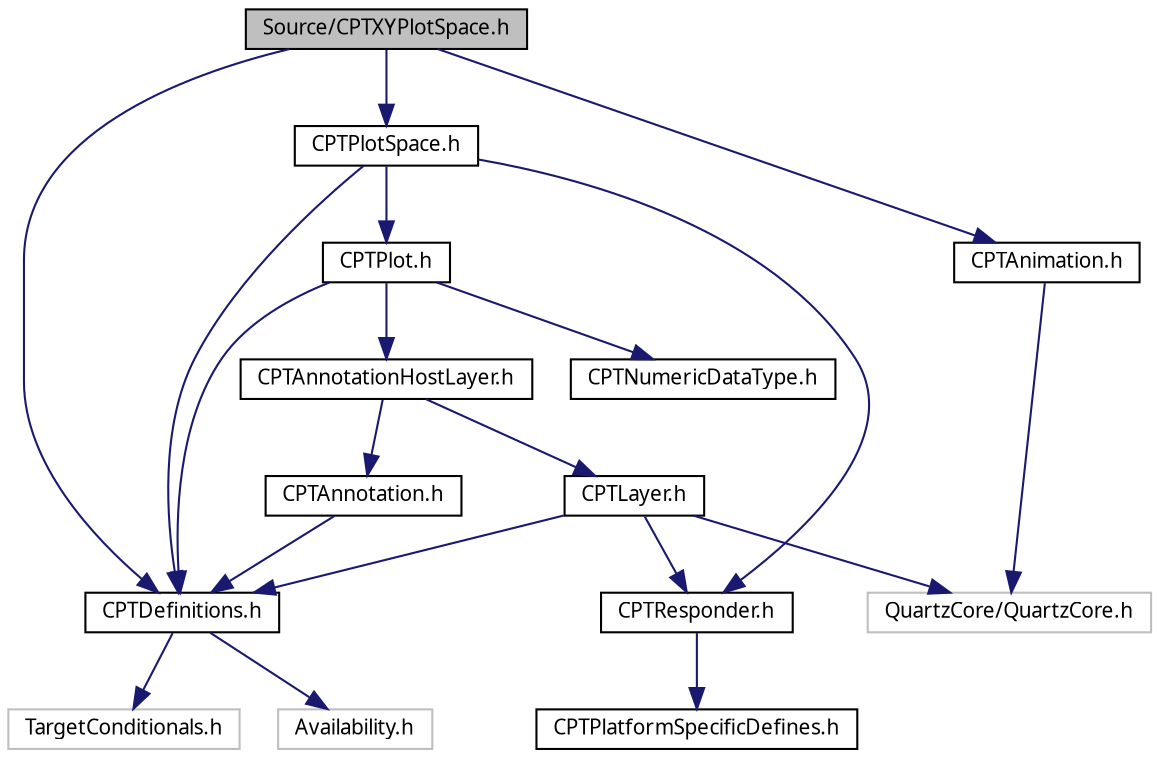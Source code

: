 digraph "Source/CPTXYPlotSpace.h"
{
 // LATEX_PDF_SIZE
  bgcolor="transparent";
  edge [fontname="Lucinda Grande",fontsize="10",labelfontname="Lucinda Grande",labelfontsize="10"];
  node [fontname="Lucinda Grande",fontsize="10",shape=record];
  Node1 [label="Source/CPTXYPlotSpace.h",height=0.2,width=0.4,color="black", fillcolor="grey75", style="filled", fontcolor="black",tooltip=" "];
  Node1 -> Node2 [color="midnightblue",fontsize="10",style="solid",fontname="Lucinda Grande"];
  Node2 [label="CPTDefinitions.h",height=0.2,width=0.4,color="black",URL="$_c_p_t_definitions_8h.html",tooltip=" "];
  Node2 -> Node3 [color="midnightblue",fontsize="10",style="solid",fontname="Lucinda Grande"];
  Node3 [label="TargetConditionals.h",height=0.2,width=0.4,color="grey75",tooltip=" "];
  Node2 -> Node4 [color="midnightblue",fontsize="10",style="solid",fontname="Lucinda Grande"];
  Node4 [label="Availability.h",height=0.2,width=0.4,color="grey75",tooltip=" "];
  Node1 -> Node5 [color="midnightblue",fontsize="10",style="solid",fontname="Lucinda Grande"];
  Node5 [label="CPTPlotSpace.h",height=0.2,width=0.4,color="black",URL="$_c_p_t_plot_space_8h.html",tooltip=" "];
  Node5 -> Node6 [color="midnightblue",fontsize="10",style="solid",fontname="Lucinda Grande"];
  Node6 [label="CPTPlot.h",height=0.2,width=0.4,color="black",URL="$_c_p_t_plot_8h.html",tooltip=" "];
  Node6 -> Node2 [color="midnightblue",fontsize="10",style="solid",fontname="Lucinda Grande"];
  Node6 -> Node7 [color="midnightblue",fontsize="10",style="solid",fontname="Lucinda Grande"];
  Node7 [label="CPTNumericDataType.h",height=0.2,width=0.4,color="black",URL="$_c_p_t_numeric_data_type_8h.html",tooltip=" "];
  Node6 -> Node8 [color="midnightblue",fontsize="10",style="solid",fontname="Lucinda Grande"];
  Node8 [label="CPTAnnotationHostLayer.h",height=0.2,width=0.4,color="black",URL="$_c_p_t_annotation_host_layer_8h.html",tooltip=" "];
  Node8 -> Node9 [color="midnightblue",fontsize="10",style="solid",fontname="Lucinda Grande"];
  Node9 [label="CPTLayer.h",height=0.2,width=0.4,color="black",URL="$_c_p_t_layer_8h.html",tooltip=" "];
  Node9 -> Node10 [color="midnightblue",fontsize="10",style="solid",fontname="Lucinda Grande"];
  Node10 [label="CPTResponder.h",height=0.2,width=0.4,color="black",URL="$_c_p_t_responder_8h.html",tooltip=" "];
  Node10 -> Node11 [color="midnightblue",fontsize="10",style="solid",fontname="Lucinda Grande"];
  Node11 [label="CPTPlatformSpecificDefines.h",height=0.2,width=0.4,color="black",URL="$_c_p_t_platform_specific_defines_8h.html",tooltip=" "];
  Node9 -> Node12 [color="midnightblue",fontsize="10",style="solid",fontname="Lucinda Grande"];
  Node12 [label="QuartzCore/QuartzCore.h",height=0.2,width=0.4,color="grey75",tooltip=" "];
  Node9 -> Node2 [color="midnightblue",fontsize="10",style="solid",fontname="Lucinda Grande"];
  Node8 -> Node13 [color="midnightblue",fontsize="10",style="solid",fontname="Lucinda Grande"];
  Node13 [label="CPTAnnotation.h",height=0.2,width=0.4,color="black",URL="$_c_p_t_annotation_8h.html",tooltip=" "];
  Node13 -> Node2 [color="midnightblue",fontsize="10",style="solid",fontname="Lucinda Grande"];
  Node5 -> Node10 [color="midnightblue",fontsize="10",style="solid",fontname="Lucinda Grande"];
  Node5 -> Node2 [color="midnightblue",fontsize="10",style="solid",fontname="Lucinda Grande"];
  Node1 -> Node14 [color="midnightblue",fontsize="10",style="solid",fontname="Lucinda Grande"];
  Node14 [label="CPTAnimation.h",height=0.2,width=0.4,color="black",URL="$_c_p_t_animation_8h.html",tooltip=" "];
  Node14 -> Node12 [color="midnightblue",fontsize="10",style="solid",fontname="Lucinda Grande"];
}
